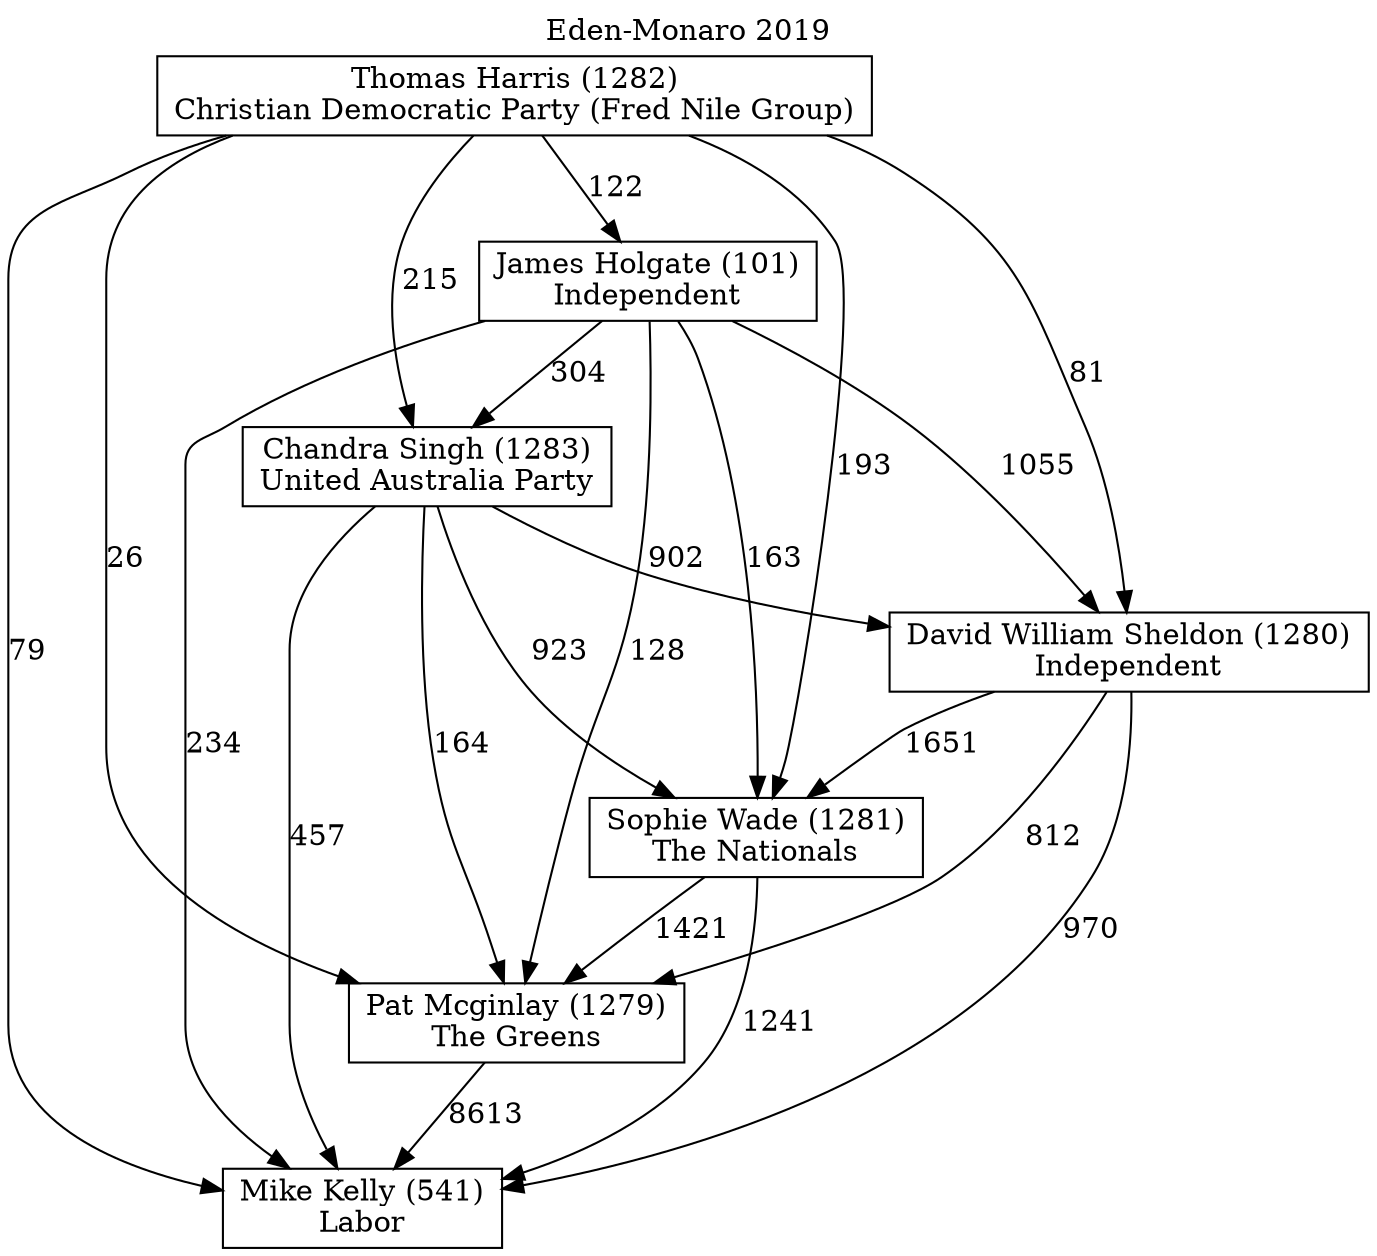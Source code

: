 // House preference flow
digraph "Mike Kelly (541)_Eden-Monaro_2019" {
	graph [label="Eden-Monaro 2019" labelloc=t mclimit=10]
	node [shape=box]
	"Mike Kelly (541)" [label="Mike Kelly (541)
Labor"]
	"Pat Mcginlay (1279)" [label="Pat Mcginlay (1279)
The Greens"]
	"Sophie Wade (1281)" [label="Sophie Wade (1281)
The Nationals"]
	"David William Sheldon (1280)" [label="David William Sheldon (1280)
Independent"]
	"Chandra Singh (1283)" [label="Chandra Singh (1283)
United Australia Party"]
	"James Holgate (101)" [label="James Holgate (101)
Independent"]
	"Thomas Harris (1282)" [label="Thomas Harris (1282)
Christian Democratic Party (Fred Nile Group)"]
	"Pat Mcginlay (1279)" -> "Mike Kelly (541)" [label=8613]
	"Sophie Wade (1281)" -> "Pat Mcginlay (1279)" [label=1421]
	"David William Sheldon (1280)" -> "Sophie Wade (1281)" [label=1651]
	"Chandra Singh (1283)" -> "David William Sheldon (1280)" [label=902]
	"James Holgate (101)" -> "Chandra Singh (1283)" [label=304]
	"Thomas Harris (1282)" -> "James Holgate (101)" [label=122]
	"Sophie Wade (1281)" -> "Mike Kelly (541)" [label=1241]
	"David William Sheldon (1280)" -> "Mike Kelly (541)" [label=970]
	"Chandra Singh (1283)" -> "Mike Kelly (541)" [label=457]
	"James Holgate (101)" -> "Mike Kelly (541)" [label=234]
	"Thomas Harris (1282)" -> "Mike Kelly (541)" [label=79]
	"Thomas Harris (1282)" -> "Chandra Singh (1283)" [label=215]
	"James Holgate (101)" -> "David William Sheldon (1280)" [label=1055]
	"Thomas Harris (1282)" -> "David William Sheldon (1280)" [label=81]
	"Chandra Singh (1283)" -> "Sophie Wade (1281)" [label=923]
	"James Holgate (101)" -> "Sophie Wade (1281)" [label=163]
	"Thomas Harris (1282)" -> "Sophie Wade (1281)" [label=193]
	"David William Sheldon (1280)" -> "Pat Mcginlay (1279)" [label=812]
	"Chandra Singh (1283)" -> "Pat Mcginlay (1279)" [label=164]
	"James Holgate (101)" -> "Pat Mcginlay (1279)" [label=128]
	"Thomas Harris (1282)" -> "Pat Mcginlay (1279)" [label=26]
}
